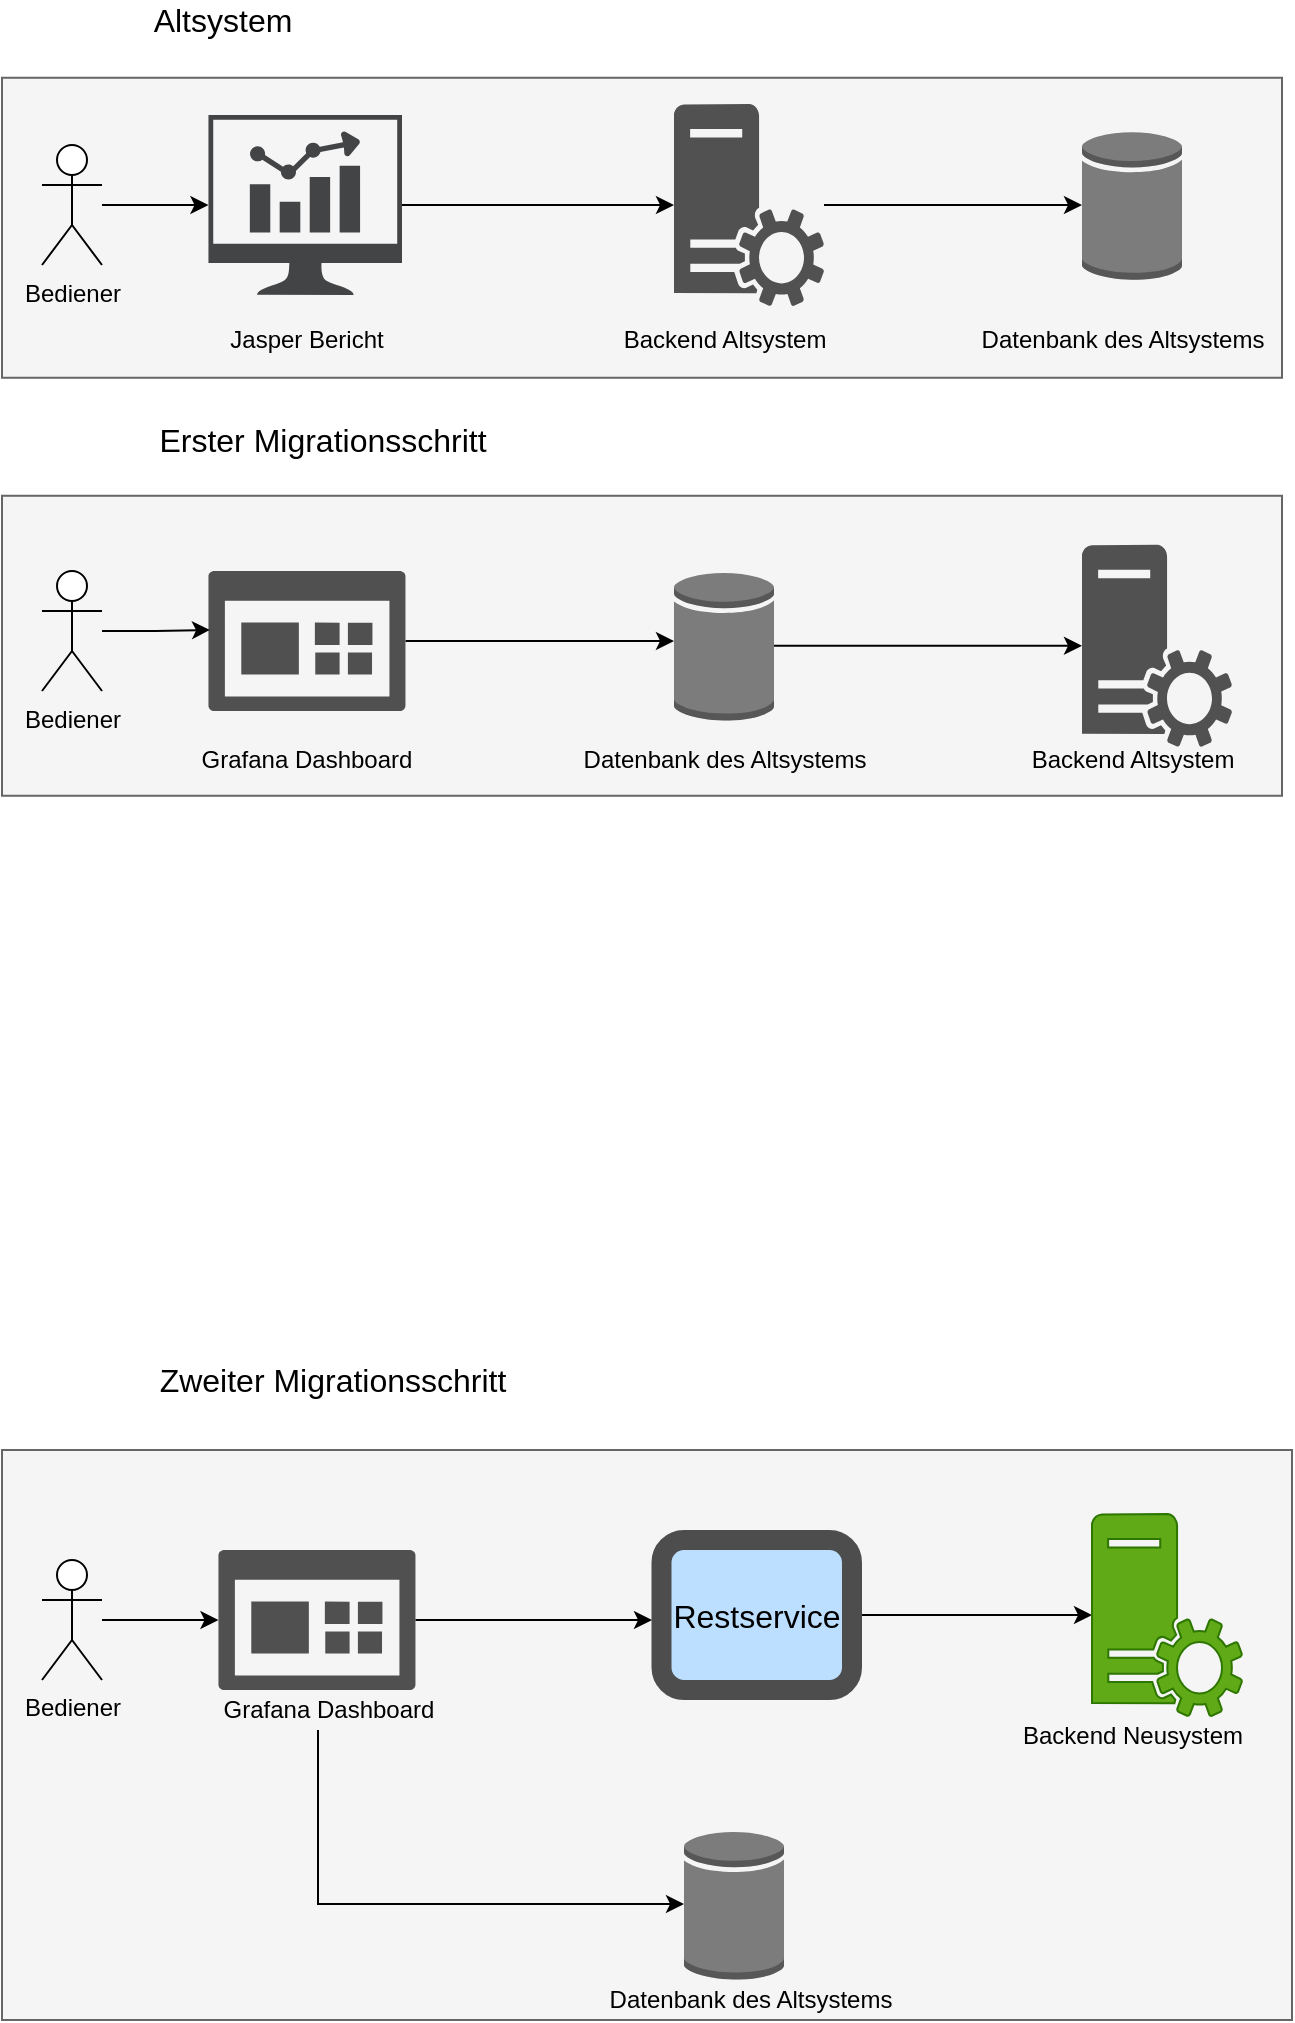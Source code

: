 <mxfile version="14.5.1" type="github">
  <diagram id="C5RBs43oDa-KdzZeNtuy" name="Page-1">
    <mxGraphModel dx="1422" dy="794" grid="1" gridSize="10" guides="1" tooltips="1" connect="1" arrows="1" fold="1" page="1" pageScale="1" pageWidth="827" pageHeight="1169" math="0" shadow="0">
      <root>
        <mxCell id="WIyWlLk6GJQsqaUBKTNV-0" />
        <mxCell id="WIyWlLk6GJQsqaUBKTNV-1" parent="WIyWlLk6GJQsqaUBKTNV-0" />
        <mxCell id="f2Ok3ZKbJBMPjQWThTmN-68" value="" style="rounded=0;whiteSpace=wrap;html=1;strokeWidth=1;fillColor=#f5f5f5;strokeColor=#666666;fontColor=#333333;" parent="WIyWlLk6GJQsqaUBKTNV-1" vertex="1">
          <mxGeometry x="40" y="835" width="645" height="285" as="geometry" />
        </mxCell>
        <mxCell id="f2Ok3ZKbJBMPjQWThTmN-59" value="" style="rounded=0;whiteSpace=wrap;html=1;strokeWidth=1;fillColor=#f5f5f5;strokeColor=#666666;fontColor=#333333;" parent="WIyWlLk6GJQsqaUBKTNV-1" vertex="1">
          <mxGeometry x="40" y="357.88" width="640" height="150" as="geometry" />
        </mxCell>
        <mxCell id="f2Ok3ZKbJBMPjQWThTmN-48" value="" style="rounded=0;whiteSpace=wrap;html=1;strokeWidth=1;fillColor=#f5f5f5;strokeColor=#666666;fontColor=#333333;" parent="WIyWlLk6GJQsqaUBKTNV-1" vertex="1">
          <mxGeometry x="40" y="148.88" width="640" height="150" as="geometry" />
        </mxCell>
        <mxCell id="f2Ok3ZKbJBMPjQWThTmN-50" style="edgeStyle=orthogonalEdgeStyle;rounded=0;orthogonalLoop=1;jettySize=auto;html=1;" parent="WIyWlLk6GJQsqaUBKTNV-1" source="f2Ok3ZKbJBMPjQWThTmN-22" target="f2Ok3ZKbJBMPjQWThTmN-28" edge="1">
          <mxGeometry relative="1" as="geometry" />
        </mxCell>
        <mxCell id="f2Ok3ZKbJBMPjQWThTmN-22" value="" style="pointerEvents=1;shadow=0;dashed=0;html=1;strokeColor=none;labelPosition=center;verticalLabelPosition=bottom;verticalAlign=top;align=center;fillColor=#515151;shape=mxgraph.mscae.system_center.roles" parent="WIyWlLk6GJQsqaUBKTNV-1" vertex="1">
          <mxGeometry x="376" y="162" width="75" height="101" as="geometry" />
        </mxCell>
        <mxCell id="f2Ok3ZKbJBMPjQWThTmN-49" style="edgeStyle=orthogonalEdgeStyle;rounded=0;orthogonalLoop=1;jettySize=auto;html=1;" parent="WIyWlLk6GJQsqaUBKTNV-1" source="f2Ok3ZKbJBMPjQWThTmN-26" target="f2Ok3ZKbJBMPjQWThTmN-22" edge="1">
          <mxGeometry relative="1" as="geometry" />
        </mxCell>
        <mxCell id="f2Ok3ZKbJBMPjQWThTmN-26" value="" style="pointerEvents=1;shadow=0;dashed=0;html=1;strokeColor=none;fillColor=#434445;aspect=fixed;labelPosition=center;verticalLabelPosition=bottom;verticalAlign=top;align=center;outlineConnect=0;shape=mxgraph.vvd.nsx_dashboard;" parent="WIyWlLk6GJQsqaUBKTNV-1" vertex="1">
          <mxGeometry x="143.23" y="167.5" width="96.77" height="90" as="geometry" />
        </mxCell>
        <mxCell id="f2Ok3ZKbJBMPjQWThTmN-53" style="edgeStyle=orthogonalEdgeStyle;rounded=0;orthogonalLoop=1;jettySize=auto;html=1;entryX=0;entryY=0.5;entryDx=0;entryDy=0;entryPerimeter=0;" parent="WIyWlLk6GJQsqaUBKTNV-1" source="f2Ok3ZKbJBMPjQWThTmN-27" edge="1">
          <mxGeometry relative="1" as="geometry">
            <mxPoint x="376" y="430.5" as="targetPoint" />
          </mxGeometry>
        </mxCell>
        <mxCell id="f2Ok3ZKbJBMPjQWThTmN-27" value="" style="pointerEvents=1;shadow=0;dashed=0;html=1;strokeColor=none;labelPosition=center;verticalLabelPosition=bottom;verticalAlign=top;align=center;fillColor=#505050;shape=mxgraph.mscae.intune.dashboard" parent="WIyWlLk6GJQsqaUBKTNV-1" vertex="1">
          <mxGeometry x="143.23" y="395.5" width="98.5" height="70" as="geometry" />
        </mxCell>
        <mxCell id="f2Ok3ZKbJBMPjQWThTmN-28" value="" style="outlineConnect=0;dashed=0;verticalLabelPosition=bottom;verticalAlign=top;align=center;html=1;shape=mxgraph.aws3.generic_database;fillColor=#7D7C7C;gradientColor=none;" parent="WIyWlLk6GJQsqaUBKTNV-1" vertex="1">
          <mxGeometry x="580" y="175.13" width="50" height="74.75" as="geometry" />
        </mxCell>
        <mxCell id="f2Ok3ZKbJBMPjQWThTmN-65" style="edgeStyle=orthogonalEdgeStyle;rounded=0;orthogonalLoop=1;jettySize=auto;html=1;" parent="WIyWlLk6GJQsqaUBKTNV-1" source="f2Ok3ZKbJBMPjQWThTmN-46" target="f2Ok3ZKbJBMPjQWThTmN-64" edge="1">
          <mxGeometry relative="1" as="geometry" />
        </mxCell>
        <mxCell id="f2Ok3ZKbJBMPjQWThTmN-46" value="&lt;font style=&quot;font-size: 16px&quot;&gt;Restservice&lt;/font&gt;" style="rounded=1;whiteSpace=wrap;html=1;strokeColor=#4D4D4D;strokeWidth=10;fillColor=#BCDFFF;" parent="WIyWlLk6GJQsqaUBKTNV-1" vertex="1">
          <mxGeometry x="369.75" y="880" width="95.25" height="75" as="geometry" />
        </mxCell>
        <mxCell id="f2Ok3ZKbJBMPjQWThTmN-51" value="&lt;font style=&quot;font-size: 16px&quot;&gt;Altsystem&lt;/font&gt;" style="text;html=1;align=center;verticalAlign=middle;resizable=0;points=[];autosize=1;" parent="WIyWlLk6GJQsqaUBKTNV-1" vertex="1">
          <mxGeometry x="110" y="110" width="80" height="20" as="geometry" />
        </mxCell>
        <mxCell id="f2Ok3ZKbJBMPjQWThTmN-58" style="edgeStyle=orthogonalEdgeStyle;rounded=0;orthogonalLoop=1;jettySize=auto;html=1;" parent="WIyWlLk6GJQsqaUBKTNV-1" source="f2Ok3ZKbJBMPjQWThTmN-55" target="f2Ok3ZKbJBMPjQWThTmN-56" edge="1">
          <mxGeometry relative="1" as="geometry" />
        </mxCell>
        <mxCell id="f2Ok3ZKbJBMPjQWThTmN-55" value="" style="outlineConnect=0;dashed=0;verticalLabelPosition=bottom;verticalAlign=top;align=center;html=1;shape=mxgraph.aws3.generic_database;fillColor=#7D7C7C;gradientColor=none;" parent="WIyWlLk6GJQsqaUBKTNV-1" vertex="1">
          <mxGeometry x="376" y="395.5" width="50" height="74.75" as="geometry" />
        </mxCell>
        <mxCell id="f2Ok3ZKbJBMPjQWThTmN-56" value="" style="pointerEvents=1;shadow=0;dashed=0;html=1;strokeColor=none;labelPosition=center;verticalLabelPosition=bottom;verticalAlign=top;align=center;fillColor=#515151;shape=mxgraph.mscae.system_center.roles" parent="WIyWlLk6GJQsqaUBKTNV-1" vertex="1">
          <mxGeometry x="580" y="382.38" width="75" height="101" as="geometry" />
        </mxCell>
        <mxCell id="f2Ok3ZKbJBMPjQWThTmN-60" value="&lt;font style=&quot;font-size: 16px&quot;&gt;Erster Migrationsschritt&lt;/font&gt;" style="text;html=1;align=center;verticalAlign=middle;resizable=0;points=[];autosize=1;" parent="WIyWlLk6GJQsqaUBKTNV-1" vertex="1">
          <mxGeometry x="110" y="320" width="180" height="20" as="geometry" />
        </mxCell>
        <mxCell id="f2Ok3ZKbJBMPjQWThTmN-62" style="edgeStyle=orthogonalEdgeStyle;rounded=0;orthogonalLoop=1;jettySize=auto;html=1;" parent="WIyWlLk6GJQsqaUBKTNV-1" source="f2Ok3ZKbJBMPjQWThTmN-61" edge="1">
          <mxGeometry relative="1" as="geometry">
            <mxPoint x="365" y="920" as="targetPoint" />
          </mxGeometry>
        </mxCell>
        <mxCell id="f2Ok3ZKbJBMPjQWThTmN-67" style="edgeStyle=orthogonalEdgeStyle;rounded=0;orthogonalLoop=1;jettySize=auto;html=1;" parent="WIyWlLk6GJQsqaUBKTNV-1" source="pKcZEVfAh0HOdh0qeipE-7" target="f2Ok3ZKbJBMPjQWThTmN-63" edge="1">
          <mxGeometry relative="1" as="geometry">
            <Array as="points">
              <mxPoint x="198" y="1062" />
            </Array>
          </mxGeometry>
        </mxCell>
        <mxCell id="f2Ok3ZKbJBMPjQWThTmN-61" value="" style="pointerEvents=1;shadow=0;dashed=0;html=1;strokeColor=none;labelPosition=center;verticalLabelPosition=bottom;verticalAlign=top;align=center;fillColor=#505050;shape=mxgraph.mscae.intune.dashboard" parent="WIyWlLk6GJQsqaUBKTNV-1" vertex="1">
          <mxGeometry x="148.23" y="885" width="98.5" height="70" as="geometry" />
        </mxCell>
        <mxCell id="f2Ok3ZKbJBMPjQWThTmN-63" value="" style="outlineConnect=0;dashed=0;verticalLabelPosition=bottom;verticalAlign=top;align=center;html=1;shape=mxgraph.aws3.generic_database;fillColor=#7D7C7C;gradientColor=none;" parent="WIyWlLk6GJQsqaUBKTNV-1" vertex="1">
          <mxGeometry x="381" y="1025" width="50" height="74.75" as="geometry" />
        </mxCell>
        <mxCell id="f2Ok3ZKbJBMPjQWThTmN-64" value="" style="pointerEvents=1;shadow=0;dashed=0;html=1;strokeColor=#2D7600;labelPosition=center;verticalLabelPosition=bottom;verticalAlign=top;align=center;fillColor=#60a917;shape=mxgraph.mscae.system_center.roles;fontColor=#ffffff;" parent="WIyWlLk6GJQsqaUBKTNV-1" vertex="1">
          <mxGeometry x="585" y="867" width="75" height="101" as="geometry" />
        </mxCell>
        <mxCell id="f2Ok3ZKbJBMPjQWThTmN-69" value="&lt;font style=&quot;font-size: 16px&quot;&gt;Zweiter Migrationsschritt&lt;/font&gt;" style="text;html=1;align=center;verticalAlign=middle;resizable=0;points=[];autosize=1;" parent="WIyWlLk6GJQsqaUBKTNV-1" vertex="1">
          <mxGeometry x="110" y="790" width="190" height="20" as="geometry" />
        </mxCell>
        <mxCell id="pKcZEVfAh0HOdh0qeipE-0" value="Jasper Bericht" style="text;html=1;align=center;verticalAlign=middle;resizable=0;points=[];autosize=1;" vertex="1" parent="WIyWlLk6GJQsqaUBKTNV-1">
          <mxGeometry x="146.62" y="270" width="90" height="20" as="geometry" />
        </mxCell>
        <mxCell id="pKcZEVfAh0HOdh0qeipE-1" value="Backend Altsystem" style="text;html=1;align=center;verticalAlign=middle;resizable=0;points=[];autosize=1;" vertex="1" parent="WIyWlLk6GJQsqaUBKTNV-1">
          <mxGeometry x="341" y="270" width="120" height="20" as="geometry" />
        </mxCell>
        <mxCell id="pKcZEVfAh0HOdh0qeipE-2" value="Datenbank des Altsystems" style="text;html=1;align=center;verticalAlign=middle;resizable=0;points=[];autosize=1;" vertex="1" parent="WIyWlLk6GJQsqaUBKTNV-1">
          <mxGeometry x="520" y="270" width="160" height="20" as="geometry" />
        </mxCell>
        <mxCell id="pKcZEVfAh0HOdh0qeipE-3" value="Grafana Dashboard" style="text;html=1;align=center;verticalAlign=middle;resizable=0;points=[];autosize=1;" vertex="1" parent="WIyWlLk6GJQsqaUBKTNV-1">
          <mxGeometry x="131.62" y="480" width="120" height="20" as="geometry" />
        </mxCell>
        <mxCell id="pKcZEVfAh0HOdh0qeipE-4" value="Datenbank des Altsystems" style="text;html=1;align=center;verticalAlign=middle;resizable=0;points=[];autosize=1;" vertex="1" parent="WIyWlLk6GJQsqaUBKTNV-1">
          <mxGeometry x="321" y="480" width="160" height="20" as="geometry" />
        </mxCell>
        <mxCell id="pKcZEVfAh0HOdh0qeipE-5" value="Backend Altsystem" style="text;html=1;align=center;verticalAlign=middle;resizable=0;points=[];autosize=1;" vertex="1" parent="WIyWlLk6GJQsqaUBKTNV-1">
          <mxGeometry x="545" y="480" width="120" height="20" as="geometry" />
        </mxCell>
        <mxCell id="pKcZEVfAh0HOdh0qeipE-6" value="Datenbank des Altsystems" style="text;html=1;align=center;verticalAlign=middle;resizable=0;points=[];autosize=1;" vertex="1" parent="WIyWlLk6GJQsqaUBKTNV-1">
          <mxGeometry x="334" y="1100" width="160" height="20" as="geometry" />
        </mxCell>
        <mxCell id="pKcZEVfAh0HOdh0qeipE-7" value="Grafana Dashboard" style="text;html=1;align=center;verticalAlign=middle;resizable=0;points=[];autosize=1;" vertex="1" parent="WIyWlLk6GJQsqaUBKTNV-1">
          <mxGeometry x="143.23" y="955" width="120" height="20" as="geometry" />
        </mxCell>
        <mxCell id="pKcZEVfAh0HOdh0qeipE-9" value="Backend Neusystem" style="text;html=1;align=center;verticalAlign=middle;resizable=0;points=[];autosize=1;" vertex="1" parent="WIyWlLk6GJQsqaUBKTNV-1">
          <mxGeometry x="540" y="967.5" width="130" height="20" as="geometry" />
        </mxCell>
        <mxCell id="pKcZEVfAh0HOdh0qeipE-12" style="edgeStyle=orthogonalEdgeStyle;rounded=0;orthogonalLoop=1;jettySize=auto;html=1;" edge="1" parent="WIyWlLk6GJQsqaUBKTNV-1" source="pKcZEVfAh0HOdh0qeipE-10" target="f2Ok3ZKbJBMPjQWThTmN-26">
          <mxGeometry relative="1" as="geometry" />
        </mxCell>
        <mxCell id="pKcZEVfAh0HOdh0qeipE-10" value="Bediener" style="shape=umlActor;verticalLabelPosition=bottom;verticalAlign=top;html=1;outlineConnect=0;" vertex="1" parent="WIyWlLk6GJQsqaUBKTNV-1">
          <mxGeometry x="60" y="182.51" width="30" height="60" as="geometry" />
        </mxCell>
        <mxCell id="pKcZEVfAh0HOdh0qeipE-17" style="edgeStyle=orthogonalEdgeStyle;rounded=0;orthogonalLoop=1;jettySize=auto;html=1;entryX=0.008;entryY=0.421;entryDx=0;entryDy=0;entryPerimeter=0;" edge="1" parent="WIyWlLk6GJQsqaUBKTNV-1" source="pKcZEVfAh0HOdh0qeipE-13" target="f2Ok3ZKbJBMPjQWThTmN-27">
          <mxGeometry relative="1" as="geometry" />
        </mxCell>
        <mxCell id="pKcZEVfAh0HOdh0qeipE-13" value="Bediener" style="shape=umlActor;verticalLabelPosition=bottom;verticalAlign=top;html=1;outlineConnect=0;" vertex="1" parent="WIyWlLk6GJQsqaUBKTNV-1">
          <mxGeometry x="60" y="395.5" width="30" height="60" as="geometry" />
        </mxCell>
        <mxCell id="pKcZEVfAh0HOdh0qeipE-24" style="edgeStyle=orthogonalEdgeStyle;rounded=0;orthogonalLoop=1;jettySize=auto;html=1;entryX=0;entryY=0.5;entryDx=0;entryDy=0;entryPerimeter=0;" edge="1" parent="WIyWlLk6GJQsqaUBKTNV-1" source="pKcZEVfAh0HOdh0qeipE-18" target="f2Ok3ZKbJBMPjQWThTmN-61">
          <mxGeometry relative="1" as="geometry" />
        </mxCell>
        <mxCell id="pKcZEVfAh0HOdh0qeipE-18" value="Bediener" style="shape=umlActor;verticalLabelPosition=bottom;verticalAlign=top;html=1;outlineConnect=0;" vertex="1" parent="WIyWlLk6GJQsqaUBKTNV-1">
          <mxGeometry x="60" y="890" width="30" height="60" as="geometry" />
        </mxCell>
      </root>
    </mxGraphModel>
  </diagram>
</mxfile>
